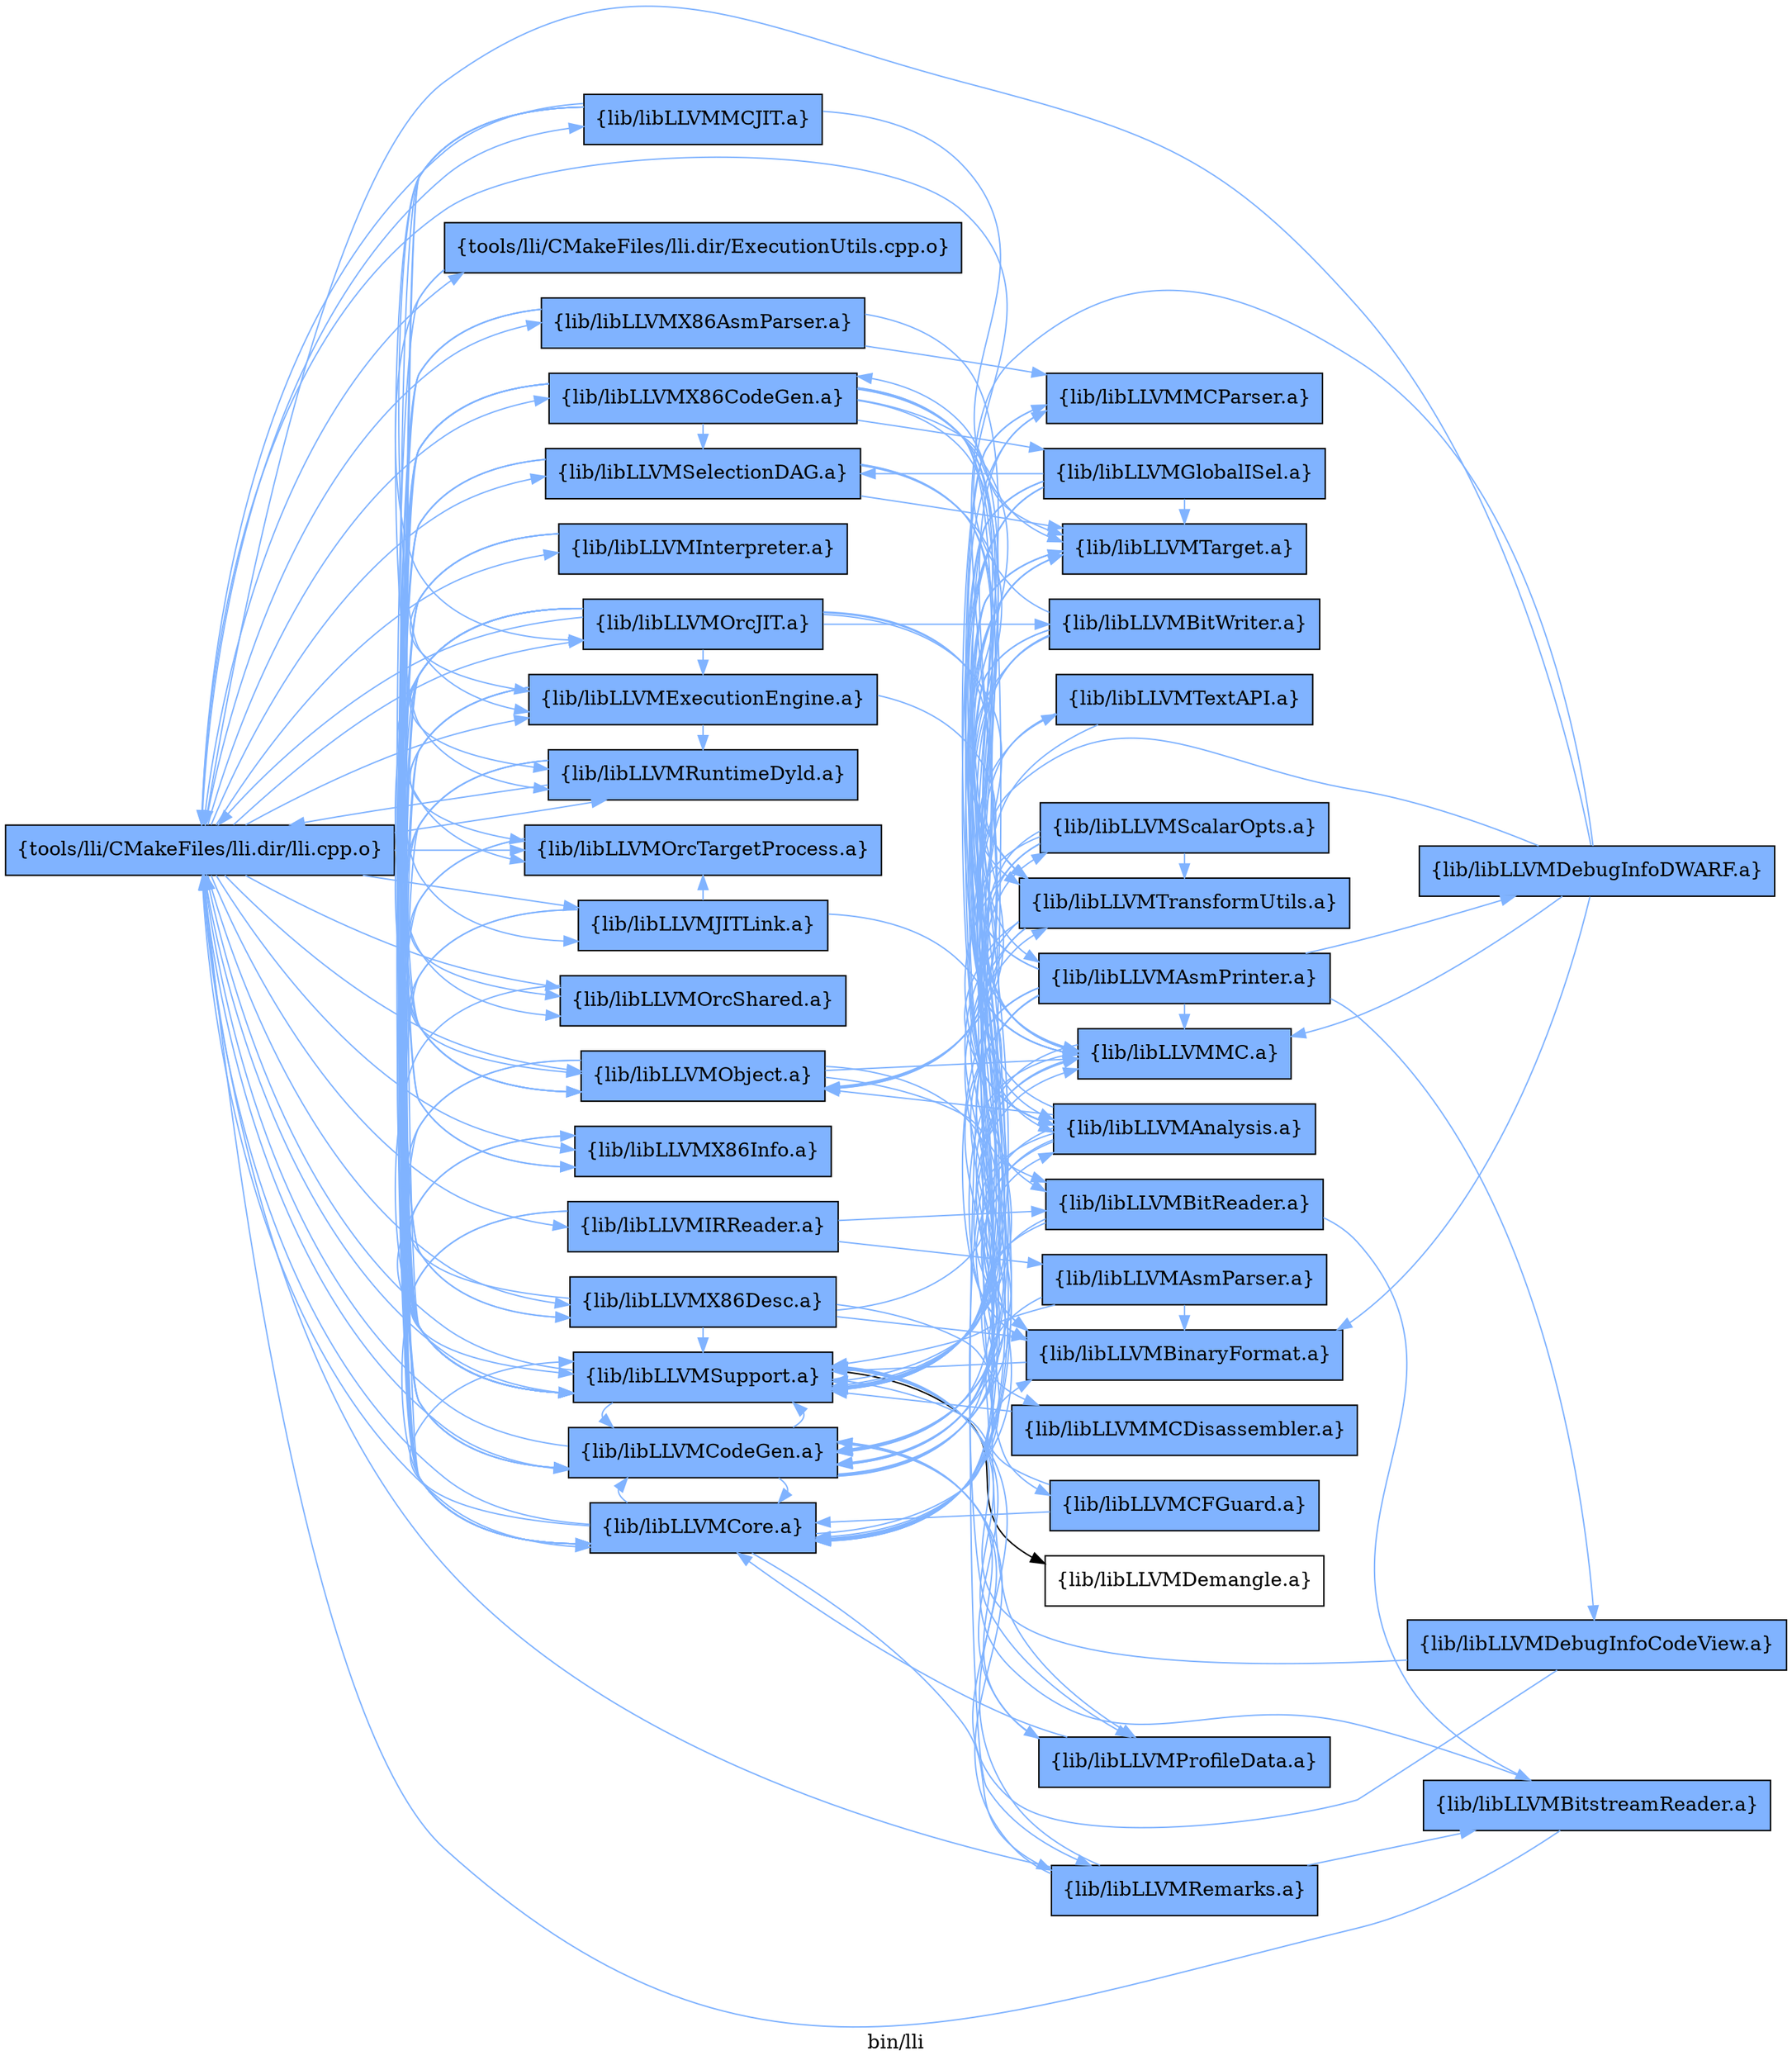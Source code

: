 digraph "bin/lli" {
	label="bin/lli";
	rankdir=LR;
	{ rank=same; Node0x5559b34d19c8;  }
	{ rank=same; Node0x5559b34d2328; Node0x5559b34ca8a8; Node0x5559b34ca3a8; Node0x5559b34cb2a8; Node0x5559b34cada8; Node0x5559b34c8be8; Node0x5559b34c9b38; Node0x5559b34c7dd8; Node0x5559b34c7928; Node0x5559b34c8878; Node0x5559b34c8328; Node0x5559b34c69d8; Node0x5559b34c7338; Node0x5559b34c6de8; Node0x5559b34c0fd8; Node0x5559b34bf6d8; Node0x5559b34bfbd8; Node0x5559b34bec88; Node0x5559b34be508;  }
	{ rank=same; Node0x5559b34c95e8; Node0x5559b34c9778; Node0x5559b34c0088; Node0x5559b34c0678; Node0x5559b34cbb18; Node0x5559b34cab28; Node0x5559b34b8658; Node0x5559b34c1708; Node0x5559b34d10b8; Node0x5559b34ca0d8; Node0x5559b34c3558; Node0x5559b34caf88; Node0x5559b34d5078; Node0x5559b34b77a8; Node0x5559b34d3368; Node0x5559b34d4218; Node0x5559b34c2158; Node0x5559b34c3a58;  }

	Node0x5559b34d19c8 [shape=record,shape=box,group=1,style=filled,fillcolor="0.600000 0.5 1",label="{tools/lli/CMakeFiles/lli.dir/lli.cpp.o}"];
	Node0x5559b34d19c8 -> Node0x5559b34d2328[color="0.600000 0.5 1"];
	Node0x5559b34d19c8 -> Node0x5559b34ca8a8[color="0.600000 0.5 1"];
	Node0x5559b34d19c8 -> Node0x5559b34ca3a8[color="0.600000 0.5 1"];
	Node0x5559b34d19c8 -> Node0x5559b34cb2a8[color="0.600000 0.5 1"];
	Node0x5559b34d19c8 -> Node0x5559b34cada8[color="0.600000 0.5 1"];
	Node0x5559b34d19c8 -> Node0x5559b34c8be8[color="0.600000 0.5 1"];
	Node0x5559b34d19c8 -> Node0x5559b34c9b38[color="0.600000 0.5 1"];
	Node0x5559b34d19c8 -> Node0x5559b34c7dd8[color="0.600000 0.5 1"];
	Node0x5559b34d19c8 -> Node0x5559b34c7928[color="0.600000 0.5 1"];
	Node0x5559b34d19c8 -> Node0x5559b34c8878[color="0.600000 0.5 1"];
	Node0x5559b34d19c8 -> Node0x5559b34c8328[color="0.600000 0.5 1"];
	Node0x5559b34d19c8 -> Node0x5559b34c69d8[color="0.600000 0.5 1"];
	Node0x5559b34d19c8 -> Node0x5559b34c7338[color="0.600000 0.5 1"];
	Node0x5559b34d19c8 -> Node0x5559b34c6de8[color="0.600000 0.5 1"];
	Node0x5559b34d19c8 -> Node0x5559b34c0fd8[color="0.600000 0.5 1"];
	Node0x5559b34d19c8 -> Node0x5559b34bf6d8[color="0.600000 0.5 1"];
	Node0x5559b34d19c8 -> Node0x5559b34bfbd8[color="0.600000 0.5 1"];
	Node0x5559b34d19c8 -> Node0x5559b34bec88[color="0.600000 0.5 1"];
	Node0x5559b34d19c8 -> Node0x5559b34be508[color="0.600000 0.5 1"];
	Node0x5559b34d2328 [shape=record,shape=box,group=1,style=filled,fillcolor="0.600000 0.5 1",label="{tools/lli/CMakeFiles/lli.dir/ExecutionUtils.cpp.o}"];
	Node0x5559b34d2328 -> Node0x5559b34c8328[color="0.600000 0.5 1"];
	Node0x5559b34d2328 -> Node0x5559b34c0fd8[color="0.600000 0.5 1"];
	Node0x5559b34ca8a8 [shape=record,shape=box,group=1,style=filled,fillcolor="0.600000 0.5 1",label="{lib/libLLVMCodeGen.a}"];
	Node0x5559b34ca8a8 -> Node0x5559b34ca3a8[color="0.600000 0.5 1"];
	Node0x5559b34ca8a8 -> Node0x5559b34c95e8[color="0.600000 0.5 1"];
	Node0x5559b34ca8a8 -> Node0x5559b34c0fd8[color="0.600000 0.5 1"];
	Node0x5559b34ca8a8 -> Node0x5559b34c9778[color="0.600000 0.5 1"];
	Node0x5559b34ca8a8 -> Node0x5559b34c0088[color="0.600000 0.5 1"];
	Node0x5559b34ca8a8 -> Node0x5559b34d19c8[color="0.600000 0.5 1"];
	Node0x5559b34ca8a8 -> Node0x5559b34c0678[color="0.600000 0.5 1"];
	Node0x5559b34ca8a8 -> Node0x5559b34cbb18[color="0.600000 0.5 1"];
	Node0x5559b34ca8a8 -> Node0x5559b34cab28[color="0.600000 0.5 1"];
	Node0x5559b34ca3a8 [shape=record,shape=box,group=1,style=filled,fillcolor="0.600000 0.5 1",label="{lib/libLLVMCore.a}"];
	Node0x5559b34ca3a8 -> Node0x5559b34ca8a8[color="0.600000 0.5 1"];
	Node0x5559b34ca3a8 -> Node0x5559b34c0fd8[color="0.600000 0.5 1"];
	Node0x5559b34ca3a8 -> Node0x5559b34b8658[color="0.600000 0.5 1"];
	Node0x5559b34ca3a8 -> Node0x5559b34d19c8[color="0.600000 0.5 1"];
	Node0x5559b34ca3a8 -> Node0x5559b34c1708[color="0.600000 0.5 1"];
	Node0x5559b34cb2a8 [shape=record,shape=box,group=1,style=filled,fillcolor="0.600000 0.5 1",label="{lib/libLLVMExecutionEngine.a}"];
	Node0x5559b34cb2a8 -> Node0x5559b34ca3a8[color="0.600000 0.5 1"];
	Node0x5559b34cb2a8 -> Node0x5559b34c95e8[color="0.600000 0.5 1"];
	Node0x5559b34cb2a8 -> Node0x5559b34c0fd8[color="0.600000 0.5 1"];
	Node0x5559b34cb2a8 -> Node0x5559b34c7928[color="0.600000 0.5 1"];
	Node0x5559b34cb2a8 -> Node0x5559b34c69d8[color="0.600000 0.5 1"];
	Node0x5559b34cb2a8 -> Node0x5559b34c7338[color="0.600000 0.5 1"];
	Node0x5559b34cada8 [shape=record,shape=box,group=1,style=filled,fillcolor="0.600000 0.5 1",label="{lib/libLLVMIRReader.a}"];
	Node0x5559b34cada8 -> Node0x5559b34ca3a8[color="0.600000 0.5 1"];
	Node0x5559b34cada8 -> Node0x5559b34c0fd8[color="0.600000 0.5 1"];
	Node0x5559b34cada8 -> Node0x5559b34d10b8[color="0.600000 0.5 1"];
	Node0x5559b34cada8 -> Node0x5559b34ca0d8[color="0.600000 0.5 1"];
	Node0x5559b34c8be8 [shape=record,shape=box,group=1,style=filled,fillcolor="0.600000 0.5 1",label="{lib/libLLVMInterpreter.a}"];
	Node0x5559b34c8be8 -> Node0x5559b34ca3a8[color="0.600000 0.5 1"];
	Node0x5559b34c8be8 -> Node0x5559b34cb2a8[color="0.600000 0.5 1"];
	Node0x5559b34c8be8 -> Node0x5559b34c0fd8[color="0.600000 0.5 1"];
	Node0x5559b34c8be8 -> Node0x5559b34ca8a8[color="0.600000 0.5 1"];
	Node0x5559b34c9b38 [shape=record,shape=box,group=1,style=filled,fillcolor="0.600000 0.5 1",label="{lib/libLLVMJITLink.a}"];
	Node0x5559b34c9b38 -> Node0x5559b34c0fd8[color="0.600000 0.5 1"];
	Node0x5559b34c9b38 -> Node0x5559b34c69d8[color="0.600000 0.5 1"];
	Node0x5559b34c9b38 -> Node0x5559b34b8658[color="0.600000 0.5 1"];
	Node0x5559b34c9b38 -> Node0x5559b34c7928[color="0.600000 0.5 1"];
	Node0x5559b34c7dd8 [shape=record,shape=box,group=1,style=filled,fillcolor="0.600000 0.5 1",label="{lib/libLLVMMCJIT.a}"];
	Node0x5559b34c7dd8 -> Node0x5559b34d19c8[color="0.600000 0.5 1"];
	Node0x5559b34c7dd8 -> Node0x5559b34ca3a8[color="0.600000 0.5 1"];
	Node0x5559b34c7dd8 -> Node0x5559b34cb2a8[color="0.600000 0.5 1"];
	Node0x5559b34c7dd8 -> Node0x5559b34c7928[color="0.600000 0.5 1"];
	Node0x5559b34c7dd8 -> Node0x5559b34c7338[color="0.600000 0.5 1"];
	Node0x5559b34c7dd8 -> Node0x5559b34c0fd8[color="0.600000 0.5 1"];
	Node0x5559b34c7dd8 -> Node0x5559b34c0088[color="0.600000 0.5 1"];
	Node0x5559b34c7928 [shape=record,shape=box,group=1,style=filled,fillcolor="0.600000 0.5 1",label="{lib/libLLVMObject.a}"];
	Node0x5559b34c7928 -> Node0x5559b34c0fd8[color="0.600000 0.5 1"];
	Node0x5559b34c7928 -> Node0x5559b34b8658[color="0.600000 0.5 1"];
	Node0x5559b34c7928 -> Node0x5559b34c95e8[color="0.600000 0.5 1"];
	Node0x5559b34c7928 -> Node0x5559b34ca3a8[color="0.600000 0.5 1"];
	Node0x5559b34c7928 -> Node0x5559b34ca0d8[color="0.600000 0.5 1"];
	Node0x5559b34c7928 -> Node0x5559b34c3558[color="0.600000 0.5 1"];
	Node0x5559b34c7928 -> Node0x5559b34caf88[color="0.600000 0.5 1"];
	Node0x5559b34c8878 [shape=record,shape=box,group=1,style=filled,fillcolor="0.600000 0.5 1",label="{lib/libLLVMOrcShared.a}"];
	Node0x5559b34c8878 -> Node0x5559b34c0fd8[color="0.600000 0.5 1"];
	Node0x5559b34c8328 [shape=record,shape=box,group=1,style=filled,fillcolor="0.600000 0.5 1",label="{lib/libLLVMOrcJIT.a}"];
	Node0x5559b34c8328 -> Node0x5559b34ca8a8[color="0.600000 0.5 1"];
	Node0x5559b34c8328 -> Node0x5559b34ca3a8[color="0.600000 0.5 1"];
	Node0x5559b34c8328 -> Node0x5559b34c0fd8[color="0.600000 0.5 1"];
	Node0x5559b34c8328 -> Node0x5559b34c7928[color="0.600000 0.5 1"];
	Node0x5559b34c8328 -> Node0x5559b34d19c8[color="0.600000 0.5 1"];
	Node0x5559b34c8328 -> Node0x5559b34c8878[color="0.600000 0.5 1"];
	Node0x5559b34c8328 -> Node0x5559b34c0678[color="0.600000 0.5 1"];
	Node0x5559b34c8328 -> Node0x5559b34c95e8[color="0.600000 0.5 1"];
	Node0x5559b34c8328 -> Node0x5559b34c7338[color="0.600000 0.5 1"];
	Node0x5559b34c8328 -> Node0x5559b34cb2a8[color="0.600000 0.5 1"];
	Node0x5559b34c8328 -> Node0x5559b34c9b38[color="0.600000 0.5 1"];
	Node0x5559b34c8328 -> Node0x5559b34c69d8[color="0.600000 0.5 1"];
	Node0x5559b34c8328 -> Node0x5559b34d5078[color="0.600000 0.5 1"];
	Node0x5559b34c8328 -> Node0x5559b34ca0d8[color="0.600000 0.5 1"];
	Node0x5559b34c69d8 [shape=record,shape=box,group=1,style=filled,fillcolor="0.600000 0.5 1",label="{lib/libLLVMOrcTargetProcess.a}"];
	Node0x5559b34c69d8 -> Node0x5559b34c8878[color="0.600000 0.5 1"];
	Node0x5559b34c69d8 -> Node0x5559b34c0fd8[color="0.600000 0.5 1"];
	Node0x5559b34c7338 [shape=record,shape=box,group=1,style=filled,fillcolor="0.600000 0.5 1",label="{lib/libLLVMRuntimeDyld.a}"];
	Node0x5559b34c7338 -> Node0x5559b34ca3a8[color="0.600000 0.5 1"];
	Node0x5559b34c7338 -> Node0x5559b34c0fd8[color="0.600000 0.5 1"];
	Node0x5559b34c7338 -> Node0x5559b34d19c8[color="0.600000 0.5 1"];
	Node0x5559b34c7338 -> Node0x5559b34c7928[color="0.600000 0.5 1"];
	Node0x5559b34c6de8 [shape=record,shape=box,group=1,style=filled,fillcolor="0.600000 0.5 1",label="{lib/libLLVMSelectionDAG.a}"];
	Node0x5559b34c6de8 -> Node0x5559b34ca8a8[color="0.600000 0.5 1"];
	Node0x5559b34c6de8 -> Node0x5559b34c0fd8[color="0.600000 0.5 1"];
	Node0x5559b34c6de8 -> Node0x5559b34ca3a8[color="0.600000 0.5 1"];
	Node0x5559b34c6de8 -> Node0x5559b34c95e8[color="0.600000 0.5 1"];
	Node0x5559b34c6de8 -> Node0x5559b34c0678[color="0.600000 0.5 1"];
	Node0x5559b34c6de8 -> Node0x5559b34c9778[color="0.600000 0.5 1"];
	Node0x5559b34c6de8 -> Node0x5559b34c0088[color="0.600000 0.5 1"];
	Node0x5559b34c0fd8 [shape=record,shape=box,group=1,style=filled,fillcolor="0.600000 0.5 1",label="{lib/libLLVMSupport.a}"];
	Node0x5559b34c0fd8 -> Node0x5559b34ca8a8[color="0.600000 0.5 1"];
	Node0x5559b34c0fd8 -> Node0x5559b34d19c8[color="0.600000 0.5 1"];
	Node0x5559b34c0fd8 -> Node0x5559b34b77a8;
	Node0x5559b34bf6d8 [shape=record,shape=box,group=1,style=filled,fillcolor="0.600000 0.5 1",label="{lib/libLLVMX86CodeGen.a}"];
	Node0x5559b34bf6d8 -> Node0x5559b34ca8a8[color="0.600000 0.5 1"];
	Node0x5559b34bf6d8 -> Node0x5559b34ca3a8[color="0.600000 0.5 1"];
	Node0x5559b34bf6d8 -> Node0x5559b34c95e8[color="0.600000 0.5 1"];
	Node0x5559b34bf6d8 -> Node0x5559b34d3368[color="0.600000 0.5 1"];
	Node0x5559b34bf6d8 -> Node0x5559b34c0fd8[color="0.600000 0.5 1"];
	Node0x5559b34bf6d8 -> Node0x5559b34bec88[color="0.600000 0.5 1"];
	Node0x5559b34bf6d8 -> Node0x5559b34be508[color="0.600000 0.5 1"];
	Node0x5559b34bf6d8 -> Node0x5559b34c6de8[color="0.600000 0.5 1"];
	Node0x5559b34bf6d8 -> Node0x5559b34c0088[color="0.600000 0.5 1"];
	Node0x5559b34bf6d8 -> Node0x5559b34c9778[color="0.600000 0.5 1"];
	Node0x5559b34bf6d8 -> Node0x5559b34d4218[color="0.600000 0.5 1"];
	Node0x5559b34bf6d8 -> Node0x5559b34c2158[color="0.600000 0.5 1"];
	Node0x5559b34bf6d8 -> Node0x5559b34cab28[color="0.600000 0.5 1"];
	Node0x5559b34bf6d8 -> Node0x5559b34c0678[color="0.600000 0.5 1"];
	Node0x5559b34bfbd8 [shape=record,shape=box,group=1,style=filled,fillcolor="0.600000 0.5 1",label="{lib/libLLVMX86AsmParser.a}"];
	Node0x5559b34bfbd8 -> Node0x5559b34c95e8[color="0.600000 0.5 1"];
	Node0x5559b34bfbd8 -> Node0x5559b34c0fd8[color="0.600000 0.5 1"];
	Node0x5559b34bfbd8 -> Node0x5559b34bec88[color="0.600000 0.5 1"];
	Node0x5559b34bfbd8 -> Node0x5559b34be508[color="0.600000 0.5 1"];
	Node0x5559b34bfbd8 -> Node0x5559b34c3558[color="0.600000 0.5 1"];
	Node0x5559b34bec88 [shape=record,shape=box,group=1,style=filled,fillcolor="0.600000 0.5 1",label="{lib/libLLVMX86Desc.a}"];
	Node0x5559b34bec88 -> Node0x5559b34c95e8[color="0.600000 0.5 1"];
	Node0x5559b34bec88 -> Node0x5559b34c0fd8[color="0.600000 0.5 1"];
	Node0x5559b34bec88 -> Node0x5559b34be508[color="0.600000 0.5 1"];
	Node0x5559b34bec88 -> Node0x5559b34c3a58[color="0.600000 0.5 1"];
	Node0x5559b34bec88 -> Node0x5559b34b8658[color="0.600000 0.5 1"];
	Node0x5559b34be508 [shape=record,shape=box,group=1,style=filled,fillcolor="0.600000 0.5 1",label="{lib/libLLVMX86Info.a}"];
	Node0x5559b34be508 -> Node0x5559b34c0fd8[color="0.600000 0.5 1"];
	Node0x5559b34c95e8 [shape=record,shape=box,group=1,style=filled,fillcolor="0.600000 0.5 1",label="{lib/libLLVMMC.a}"];
	Node0x5559b34c95e8 -> Node0x5559b34c0fd8[color="0.600000 0.5 1"];
	Node0x5559b34c95e8 -> Node0x5559b34b8658[color="0.600000 0.5 1"];
	Node0x5559b34c95e8 -> Node0x5559b34ca8a8[color="0.600000 0.5 1"];
	Node0x5559b34c9778 [shape=record,shape=box,group=1,style=filled,fillcolor="0.600000 0.5 1",label="{lib/libLLVMAnalysis.a}"];
	Node0x5559b34c9778 -> Node0x5559b34ca3a8[color="0.600000 0.5 1"];
	Node0x5559b34c9778 -> Node0x5559b34c0fd8[color="0.600000 0.5 1"];
	Node0x5559b34c9778 -> Node0x5559b34bf6d8[color="0.600000 0.5 1"];
	Node0x5559b34c9778 -> Node0x5559b34ca8a8[color="0.600000 0.5 1"];
	Node0x5559b34c9778 -> Node0x5559b34c7928[color="0.600000 0.5 1"];
	Node0x5559b34c9778 -> Node0x5559b34cab28[color="0.600000 0.5 1"];
	Node0x5559b34c0088 [shape=record,shape=box,group=1,style=filled,fillcolor="0.600000 0.5 1",label="{lib/libLLVMTarget.a}"];
	Node0x5559b34c0088 -> Node0x5559b34ca3a8[color="0.600000 0.5 1"];
	Node0x5559b34c0088 -> Node0x5559b34c95e8[color="0.600000 0.5 1"];
	Node0x5559b34c0088 -> Node0x5559b34c0fd8[color="0.600000 0.5 1"];
	Node0x5559b34c0088 -> Node0x5559b34c9778[color="0.600000 0.5 1"];
	Node0x5559b34c0678 [shape=record,shape=box,group=1,style=filled,fillcolor="0.600000 0.5 1",label="{lib/libLLVMTransformUtils.a}"];
	Node0x5559b34c0678 -> Node0x5559b34ca8a8[color="0.600000 0.5 1"];
	Node0x5559b34c0678 -> Node0x5559b34ca3a8[color="0.600000 0.5 1"];
	Node0x5559b34c0678 -> Node0x5559b34c0fd8[color="0.600000 0.5 1"];
	Node0x5559b34c0678 -> Node0x5559b34c9778[color="0.600000 0.5 1"];
	Node0x5559b34cbb18 [shape=record,shape=box,group=1,style=filled,fillcolor="0.600000 0.5 1",label="{lib/libLLVMScalarOpts.a}"];
	Node0x5559b34cbb18 -> Node0x5559b34ca3a8[color="0.600000 0.5 1"];
	Node0x5559b34cbb18 -> Node0x5559b34c0fd8[color="0.600000 0.5 1"];
	Node0x5559b34cbb18 -> Node0x5559b34c0678[color="0.600000 0.5 1"];
	Node0x5559b34cbb18 -> Node0x5559b34c9778[color="0.600000 0.5 1"];
	Node0x5559b34cbb18 -> Node0x5559b34ca8a8[color="0.600000 0.5 1"];
	Node0x5559b34b8658 [shape=record,shape=box,group=1,style=filled,fillcolor="0.600000 0.5 1",label="{lib/libLLVMBinaryFormat.a}"];
	Node0x5559b34b8658 -> Node0x5559b34c0fd8[color="0.600000 0.5 1"];
	Node0x5559b34c1708 [shape=record,shape=box,group=1,style=filled,fillcolor="0.600000 0.5 1",label="{lib/libLLVMRemarks.a}"];
	Node0x5559b34c1708 -> Node0x5559b34c0fd8[color="0.600000 0.5 1"];
	Node0x5559b34c1708 -> Node0x5559b34d19c8[color="0.600000 0.5 1"];
	Node0x5559b34c1708 -> Node0x5559b34c1ed8[color="0.600000 0.5 1"];
	Node0x5559b34c1708 -> Node0x5559b34ca8a8[color="0.600000 0.5 1"];
	Node0x5559b34d10b8 [shape=record,shape=box,group=1,style=filled,fillcolor="0.600000 0.5 1",label="{lib/libLLVMAsmParser.a}"];
	Node0x5559b34d10b8 -> Node0x5559b34ca3a8[color="0.600000 0.5 1"];
	Node0x5559b34d10b8 -> Node0x5559b34c0fd8[color="0.600000 0.5 1"];
	Node0x5559b34d10b8 -> Node0x5559b34b8658[color="0.600000 0.5 1"];
	Node0x5559b34ca0d8 [shape=record,shape=box,group=1,style=filled,fillcolor="0.600000 0.5 1",label="{lib/libLLVMBitReader.a}"];
	Node0x5559b34ca0d8 -> Node0x5559b34ca3a8[color="0.600000 0.5 1"];
	Node0x5559b34ca0d8 -> Node0x5559b34c0fd8[color="0.600000 0.5 1"];
	Node0x5559b34ca0d8 -> Node0x5559b34c1ed8[color="0.600000 0.5 1"];
	Node0x5559b34c3558 [shape=record,shape=box,group=1,style=filled,fillcolor="0.600000 0.5 1",label="{lib/libLLVMMCParser.a}"];
	Node0x5559b34c3558 -> Node0x5559b34c95e8[color="0.600000 0.5 1"];
	Node0x5559b34c3558 -> Node0x5559b34c0fd8[color="0.600000 0.5 1"];
	Node0x5559b34caf88 [shape=record,shape=box,group=1,style=filled,fillcolor="0.600000 0.5 1",label="{lib/libLLVMTextAPI.a}"];
	Node0x5559b34caf88 -> Node0x5559b34c0fd8[color="0.600000 0.5 1"];
	Node0x5559b34caf88 -> Node0x5559b34ca8a8[color="0.600000 0.5 1"];
	Node0x5559b34d5078 [shape=record,shape=box,group=1,style=filled,fillcolor="0.600000 0.5 1",label="{lib/libLLVMBitWriter.a}"];
	Node0x5559b34d5078 -> Node0x5559b34d19c8[color="0.600000 0.5 1"];
	Node0x5559b34d5078 -> Node0x5559b34ca3a8[color="0.600000 0.5 1"];
	Node0x5559b34d5078 -> Node0x5559b34c95e8[color="0.600000 0.5 1"];
	Node0x5559b34d5078 -> Node0x5559b34c7928[color="0.600000 0.5 1"];
	Node0x5559b34d5078 -> Node0x5559b34c0fd8[color="0.600000 0.5 1"];
	Node0x5559b34d5078 -> Node0x5559b34c9778[color="0.600000 0.5 1"];
	Node0x5559b34d3368 [shape=record,shape=box,group=1,style=filled,fillcolor="0.600000 0.5 1",label="{lib/libLLVMAsmPrinter.a}"];
	Node0x5559b34d3368 -> Node0x5559b34ca8a8[color="0.600000 0.5 1"];
	Node0x5559b34d3368 -> Node0x5559b34ca3a8[color="0.600000 0.5 1"];
	Node0x5559b34d3368 -> Node0x5559b34c95e8[color="0.600000 0.5 1"];
	Node0x5559b34d3368 -> Node0x5559b34c0fd8[color="0.600000 0.5 1"];
	Node0x5559b34d3368 -> Node0x5559b34c0088[color="0.600000 0.5 1"];
	Node0x5559b34d3368 -> Node0x5559b34c9778[color="0.600000 0.5 1"];
	Node0x5559b34d3368 -> Node0x5559b34c1708[color="0.600000 0.5 1"];
	Node0x5559b34d3368 -> Node0x5559b34b8658[color="0.600000 0.5 1"];
	Node0x5559b34d3368 -> Node0x5559b34c3558[color="0.600000 0.5 1"];
	Node0x5559b34d3368 -> Node0x5559b34d3908[color="0.600000 0.5 1"];
	Node0x5559b34d3368 -> Node0x5559b34b81a8[color="0.600000 0.5 1"];
	Node0x5559b34d4218 [shape=record,shape=box,group=1,style=filled,fillcolor="0.600000 0.5 1",label="{lib/libLLVMGlobalISel.a}"];
	Node0x5559b34d4218 -> Node0x5559b34ca8a8[color="0.600000 0.5 1"];
	Node0x5559b34d4218 -> Node0x5559b34ca3a8[color="0.600000 0.5 1"];
	Node0x5559b34d4218 -> Node0x5559b34c0fd8[color="0.600000 0.5 1"];
	Node0x5559b34d4218 -> Node0x5559b34c95e8[color="0.600000 0.5 1"];
	Node0x5559b34d4218 -> Node0x5559b34c6de8[color="0.600000 0.5 1"];
	Node0x5559b34d4218 -> Node0x5559b34c0088[color="0.600000 0.5 1"];
	Node0x5559b34d4218 -> Node0x5559b34c0678[color="0.600000 0.5 1"];
	Node0x5559b34d4218 -> Node0x5559b34c9778[color="0.600000 0.5 1"];
	Node0x5559b34c2158 [shape=record,shape=box,group=1,style=filled,fillcolor="0.600000 0.5 1",label="{lib/libLLVMCFGuard.a}"];
	Node0x5559b34c2158 -> Node0x5559b34ca3a8[color="0.600000 0.5 1"];
	Node0x5559b34c2158 -> Node0x5559b34c0fd8[color="0.600000 0.5 1"];
	Node0x5559b34cab28 [shape=record,shape=box,group=1,style=filled,fillcolor="0.600000 0.5 1",label="{lib/libLLVMProfileData.a}"];
	Node0x5559b34cab28 -> Node0x5559b34ca3a8[color="0.600000 0.5 1"];
	Node0x5559b34cab28 -> Node0x5559b34c0fd8[color="0.600000 0.5 1"];
	Node0x5559b34c3a58 [shape=record,shape=box,group=1,style=filled,fillcolor="0.600000 0.5 1",label="{lib/libLLVMMCDisassembler.a}"];
	Node0x5559b34c3a58 -> Node0x5559b34c0fd8[color="0.600000 0.5 1"];
	Node0x5559b34d3908 [shape=record,shape=box,group=1,style=filled,fillcolor="0.600000 0.5 1",label="{lib/libLLVMDebugInfoDWARF.a}"];
	Node0x5559b34d3908 -> Node0x5559b34c95e8[color="0.600000 0.5 1"];
	Node0x5559b34d3908 -> Node0x5559b34c0fd8[color="0.600000 0.5 1"];
	Node0x5559b34d3908 -> Node0x5559b34b8658[color="0.600000 0.5 1"];
	Node0x5559b34d3908 -> Node0x5559b34d19c8[color="0.600000 0.5 1"];
	Node0x5559b34d3908 -> Node0x5559b34c7928[color="0.600000 0.5 1"];
	Node0x5559b34b81a8 [shape=record,shape=box,group=1,style=filled,fillcolor="0.600000 0.5 1",label="{lib/libLLVMDebugInfoCodeView.a}"];
	Node0x5559b34b81a8 -> Node0x5559b34c0fd8[color="0.600000 0.5 1"];
	Node0x5559b34b81a8 -> Node0x5559b34ca8a8[color="0.600000 0.5 1"];
	Node0x5559b34c1ed8 [shape=record,shape=box,group=1,style=filled,fillcolor="0.600000 0.5 1",label="{lib/libLLVMBitstreamReader.a}"];
	Node0x5559b34c1ed8 -> Node0x5559b34d19c8[color="0.600000 0.5 1"];
	Node0x5559b34c1ed8 -> Node0x5559b34c0fd8[color="0.600000 0.5 1"];
	Node0x5559b34b77a8 [shape=record,shape=box,group=0,label="{lib/libLLVMDemangle.a}"];
}
